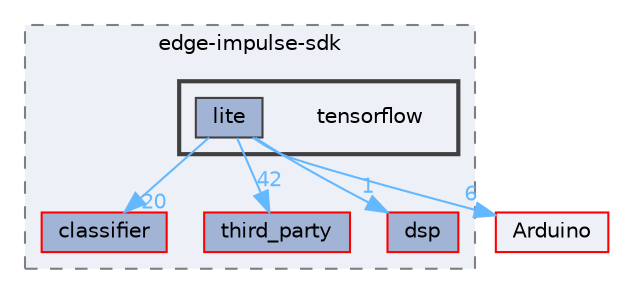 digraph "Face_Access_inferencing/src/edge-impulse-sdk/tensorflow"
{
 // LATEX_PDF_SIZE
  bgcolor="transparent";
  edge [fontname=Helvetica,fontsize=10,labelfontname=Helvetica,labelfontsize=10];
  node [fontname=Helvetica,fontsize=10,shape=box,height=0.2,width=0.4];
  compound=true
  subgraph clusterdir_295f854905297c9d29514d45981534fb {
    graph [ bgcolor="#edf0f7", pencolor="grey50", label="edge-impulse-sdk", fontname=Helvetica,fontsize=10 style="filled,dashed", URL="dir_295f854905297c9d29514d45981534fb.html",tooltip=""]
  dir_23fbe5a3fb0933f31748c7066d658296 [label="classifier", fillcolor="#a2b4d6", color="red", style="filled", URL="dir_23fbe5a3fb0933f31748c7066d658296.html",tooltip=""];
  dir_2a457971a8f494342600f6c4d34599ba [label="third_party", fillcolor="#a2b4d6", color="red", style="filled", URL="dir_2a457971a8f494342600f6c4d34599ba.html",tooltip=""];
  dir_886b43ea9b160eca43e3ca1bc455c6fc [label="dsp", fillcolor="#a2b4d6", color="red", style="filled", URL="dir_886b43ea9b160eca43e3ca1bc455c6fc.html",tooltip=""];
  subgraph clusterdir_88de7df65619900f92563be63df6b182 {
    graph [ bgcolor="#edf0f7", pencolor="grey25", label="", fontname=Helvetica,fontsize=10 style="filled,bold", URL="dir_88de7df65619900f92563be63df6b182.html",tooltip=""]
    dir_88de7df65619900f92563be63df6b182 [shape=plaintext, label="tensorflow"];
  dir_9e2e44523d0e7057efff3aa2b83d3c03 [label="lite", fillcolor="#a2b4d6", color="grey25", style="filled", URL="dir_9e2e44523d0e7057efff3aa2b83d3c03.html",tooltip=""];
  }
  }
  dir_a991eec27578c865874ede3d8ec657c2 [label="Arduino", fillcolor="#edf0f7", color="red", style="filled", URL="dir_a991eec27578c865874ede3d8ec657c2.html",tooltip=""];
  dir_9e2e44523d0e7057efff3aa2b83d3c03->dir_23fbe5a3fb0933f31748c7066d658296 [headlabel="20", labeldistance=1.5 headhref="dir_000177_000048.html" href="dir_000177_000048.html" color="steelblue1" fontcolor="steelblue1"];
  dir_9e2e44523d0e7057efff3aa2b83d3c03->dir_2a457971a8f494342600f6c4d34599ba [headlabel="42", labeldistance=1.5 headhref="dir_000177_000344.html" href="dir_000177_000344.html" color="steelblue1" fontcolor="steelblue1"];
  dir_9e2e44523d0e7057efff3aa2b83d3c03->dir_886b43ea9b160eca43e3ca1bc455c6fc [headlabel="1", labeldistance=1.5 headhref="dir_000177_000084.html" href="dir_000177_000084.html" color="steelblue1" fontcolor="steelblue1"];
  dir_9e2e44523d0e7057efff3aa2b83d3c03->dir_a991eec27578c865874ede3d8ec657c2 [headlabel="6", labeldistance=1.5 headhref="dir_000177_000014.html" href="dir_000177_000014.html" color="steelblue1" fontcolor="steelblue1"];
}
